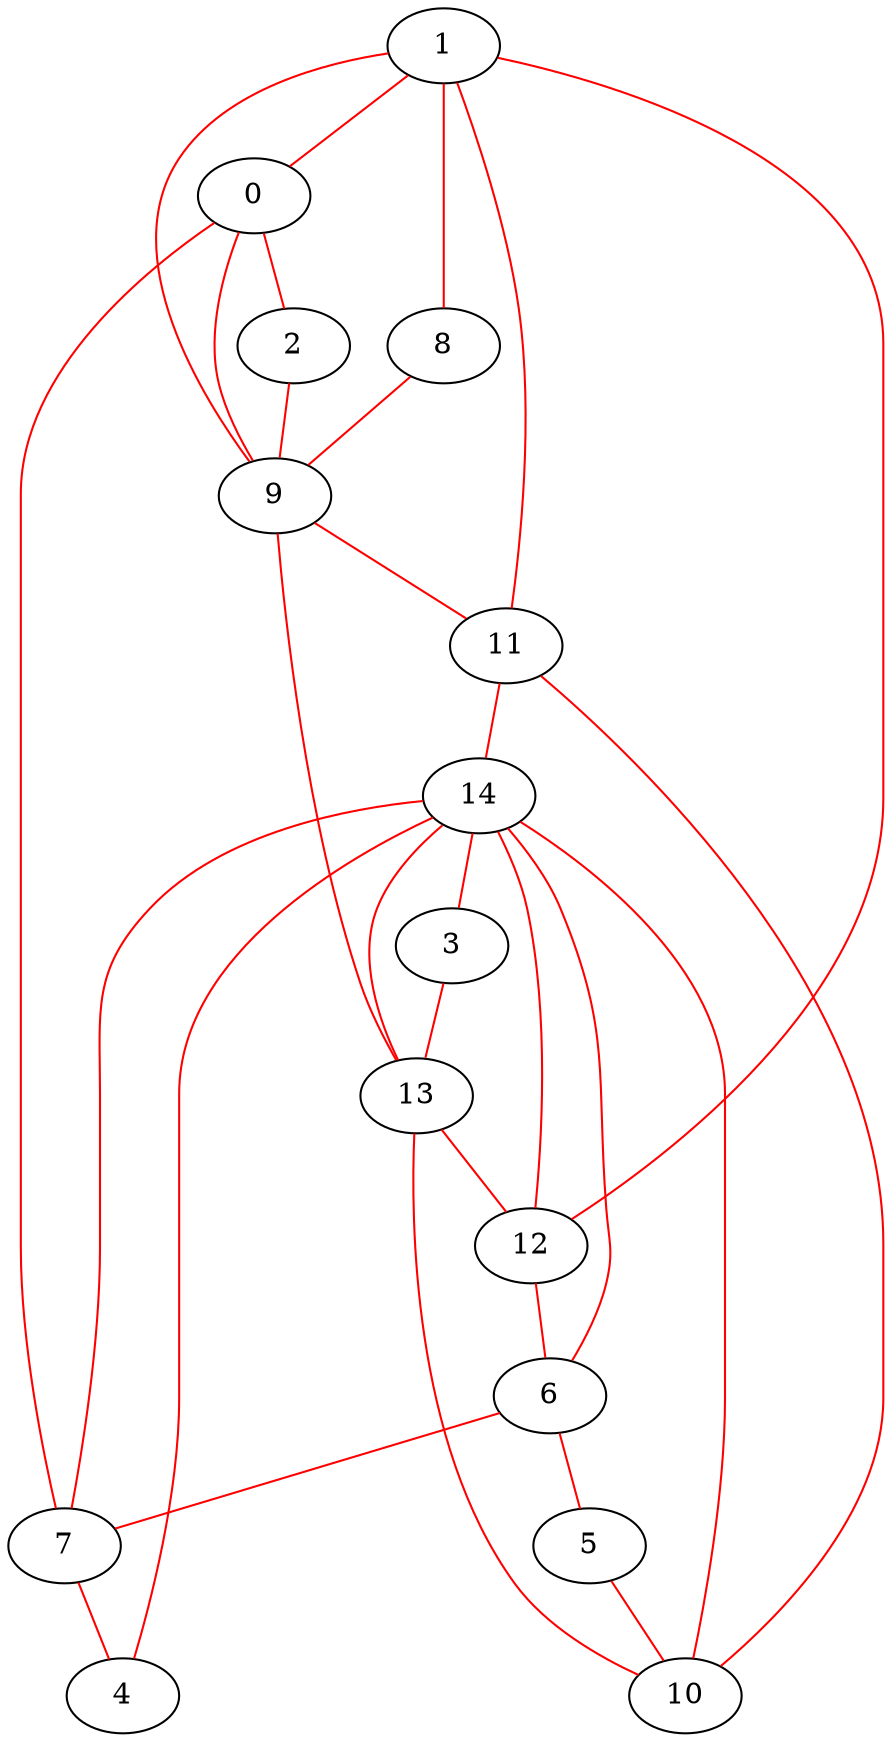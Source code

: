 graph Egraph_3{
	1 -- 0[color=red];
	0 -- 2[color=red];
	2 -- 9[color=red];
	9 -- 11[color=red];
	11 -- 14[color=red];
	14 -- 3[color=red];
	3 -- 13[color=red];
	13 -- 9[color=red];
	9 -- 0[color=red];
	0 -- 7[color=red];
	7 -- 4[color=red];
	4 -- 14[color=red];
	14 -- 6[color=red];
	6 -- 5[color=red];
	5 -- 10[color=red];
	10 -- 11[color=red];
	11 -- 1[color=red];
	1 -- 8[color=red];
	8 -- 9[color=red];
	9 -- 1[color=red];
	1 -- 12[color=red];
	12 -- 6[color=red];
	6 -- 7[color=red];
	7 -- 14[color=red];
	14 -- 10[color=red];
	10 -- 13[color=red];
	13 -- 12[color=red];
	12 -- 14[color=red];
	14 -- 13[color=red];
	14
}
